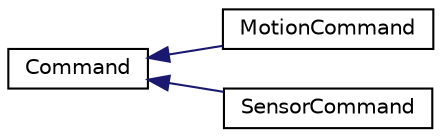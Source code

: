 digraph "Graphical Class Hierarchy"
{
 // LATEX_PDF_SIZE
  edge [fontname="Helvetica",fontsize="10",labelfontname="Helvetica",labelfontsize="10"];
  node [fontname="Helvetica",fontsize="10",shape=record];
  rankdir="LR";
  Node0 [label="Command",height=0.2,width=0.4,color="black", fillcolor="white", style="filled",URL="$classCommand.html",tooltip=" "];
  Node0 -> Node1 [dir="back",color="midnightblue",fontsize="10",style="solid",fontname="Helvetica"];
  Node1 [label="MotionCommand",height=0.2,width=0.4,color="black", fillcolor="white", style="filled",URL="$structMotionCommand.html",tooltip="A motion command, consisting of a control and length of time to execute it."];
  Node0 -> Node2 [dir="back",color="midnightblue",fontsize="10",style="solid",fontname="Helvetica"];
  Node2 [label="SensorCommand",height=0.2,width=0.4,color="black", fillcolor="white", style="filled",URL="$structSensorCommand.html",tooltip=" "];
}
